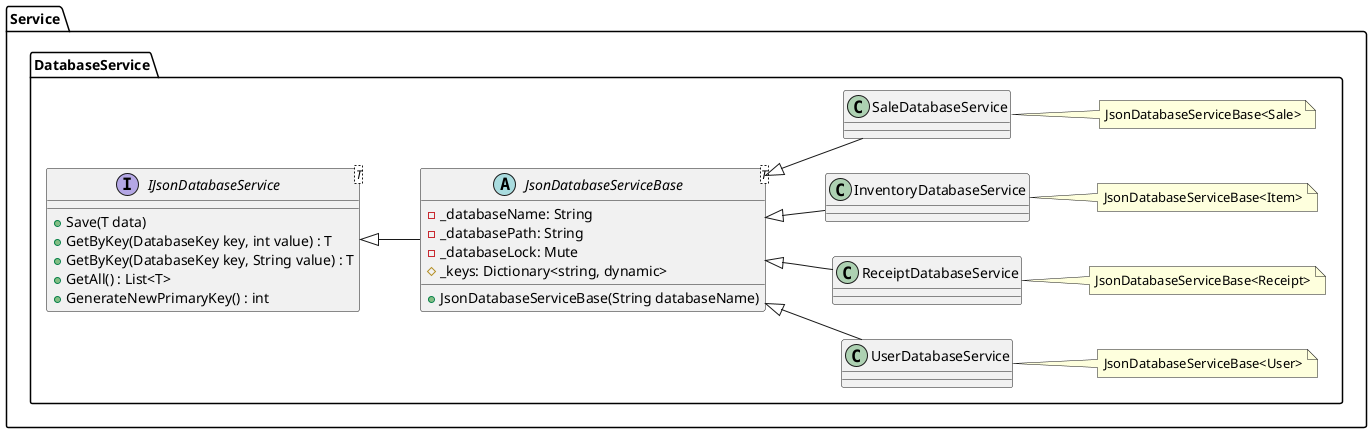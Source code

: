 @startuml database-service-class-diagram

namespace Service {
namespace DatabaseService {

left to right direction

' T should be a JSON serializable object.
interface IJsonDatabaseService<T> {
    + Save(T data)
    + GetByKey(DatabaseKey key, int value) : T
    + GetByKey(DatabaseKey key, String value) : T
    + GetAll() : List<T>
    + GenerateNewPrimaryKey() : int
}

' T should be a JSON serializable object.
abstract JsonDatabaseServiceBase<T> {
    - _databaseName: String
    - _databasePath: String
    - _databaseLock: Mute
    # _keys: Dictionary<string, dynamic> 
    + JsonDatabaseServiceBase(String databaseName)
}

JsonDatabaseServiceBase -up-|> IJsonDatabaseService

class UserDatabaseService {}

UserDatabaseService -up-|> JsonDatabaseServiceBase
note right of UserDatabaseService: JsonDatabaseServiceBase<User>

class ReceiptDatabaseService {}

ReceiptDatabaseService -up-|> JsonDatabaseServiceBase
note right of ReceiptDatabaseService: JsonDatabaseServiceBase<Receipt>

class InventoryDatabaseService {}

InventoryDatabaseService -up-|> JsonDatabaseServiceBase
note right of InventoryDatabaseService: JsonDatabaseServiceBase<Item>

class SaleDatabaseService {}

SaleDatabaseService -up-|> JsonDatabaseServiceBase
note right of SaleDatabaseService: JsonDatabaseServiceBase<Sale>

}
}

@enduml